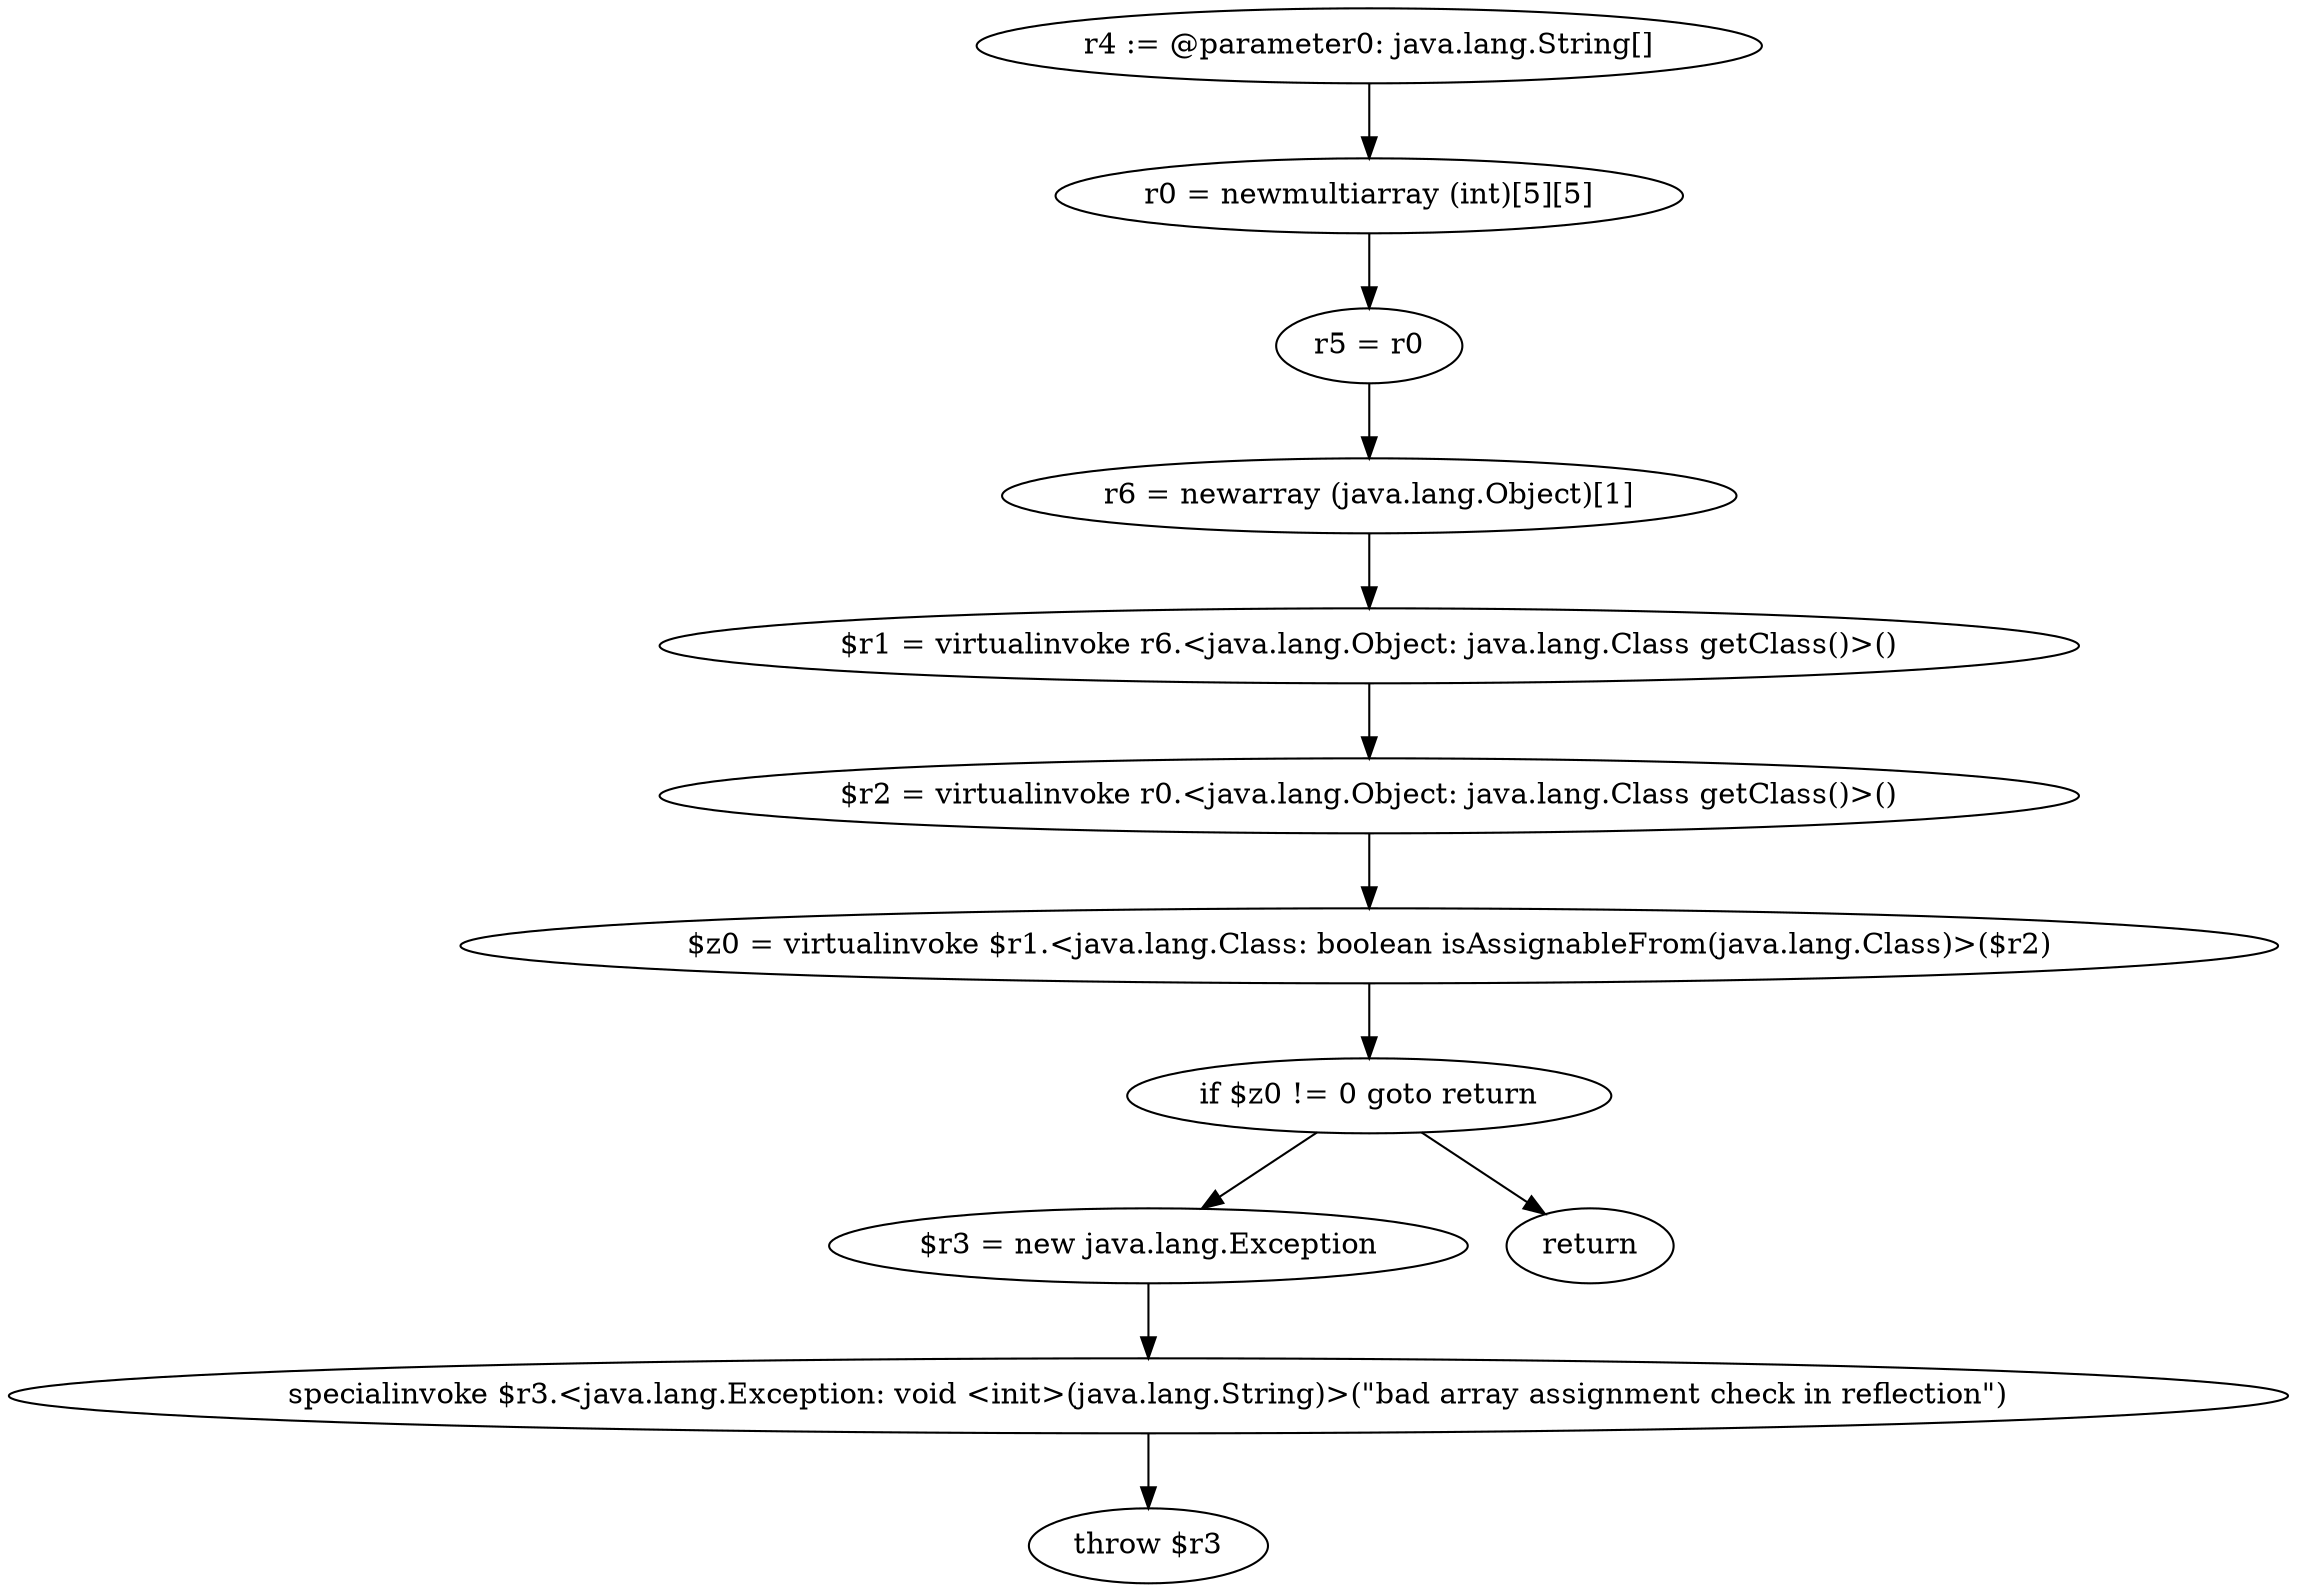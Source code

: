 digraph "unitGraph" {
    "r4 := @parameter0: java.lang.String[]"
    "r0 = newmultiarray (int)[5][5]"
    "r5 = r0"
    "r6 = newarray (java.lang.Object)[1]"
    "$r1 = virtualinvoke r6.<java.lang.Object: java.lang.Class getClass()>()"
    "$r2 = virtualinvoke r0.<java.lang.Object: java.lang.Class getClass()>()"
    "$z0 = virtualinvoke $r1.<java.lang.Class: boolean isAssignableFrom(java.lang.Class)>($r2)"
    "if $z0 != 0 goto return"
    "$r3 = new java.lang.Exception"
    "specialinvoke $r3.<java.lang.Exception: void <init>(java.lang.String)>(\"bad array assignment check in reflection\")"
    "throw $r3"
    "return"
    "r4 := @parameter0: java.lang.String[]"->"r0 = newmultiarray (int)[5][5]";
    "r0 = newmultiarray (int)[5][5]"->"r5 = r0";
    "r5 = r0"->"r6 = newarray (java.lang.Object)[1]";
    "r6 = newarray (java.lang.Object)[1]"->"$r1 = virtualinvoke r6.<java.lang.Object: java.lang.Class getClass()>()";
    "$r1 = virtualinvoke r6.<java.lang.Object: java.lang.Class getClass()>()"->"$r2 = virtualinvoke r0.<java.lang.Object: java.lang.Class getClass()>()";
    "$r2 = virtualinvoke r0.<java.lang.Object: java.lang.Class getClass()>()"->"$z0 = virtualinvoke $r1.<java.lang.Class: boolean isAssignableFrom(java.lang.Class)>($r2)";
    "$z0 = virtualinvoke $r1.<java.lang.Class: boolean isAssignableFrom(java.lang.Class)>($r2)"->"if $z0 != 0 goto return";
    "if $z0 != 0 goto return"->"$r3 = new java.lang.Exception";
    "if $z0 != 0 goto return"->"return";
    "$r3 = new java.lang.Exception"->"specialinvoke $r3.<java.lang.Exception: void <init>(java.lang.String)>(\"bad array assignment check in reflection\")";
    "specialinvoke $r3.<java.lang.Exception: void <init>(java.lang.String)>(\"bad array assignment check in reflection\")"->"throw $r3";
}
